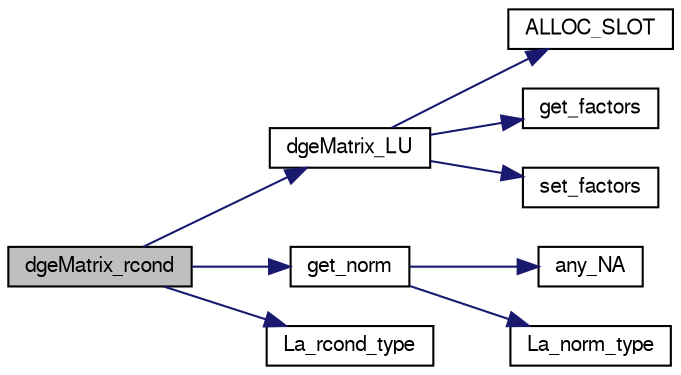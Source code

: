 digraph G
{
  edge [fontname="FreeSans",fontsize=10,labelfontname="FreeSans",labelfontsize=10];
  node [fontname="FreeSans",fontsize=10,shape=record];
  rankdir=LR;
  Node1 [label="dgeMatrix_rcond",height=0.2,width=0.4,color="black", fillcolor="grey75", style="filled" fontcolor="black"];
  Node1 -> Node2 [color="midnightblue",fontsize=10,style="solid",fontname="FreeSans"];
  Node2 [label="dgeMatrix_LU",height=0.2,width=0.4,color="black", fillcolor="white", style="filled",URL="$dgeMatrix_8c.html#b666ff2da2d98c91e4842dd563ac945f"];
  Node2 -> Node3 [color="midnightblue",fontsize=10,style="solid",fontname="FreeSans"];
  Node3 [label="ALLOC_SLOT",height=0.2,width=0.4,color="black", fillcolor="white", style="filled",URL="$Mutils_8h.html#f7f59236ca18ab52131cf71f4a7b0786",tooltip="Allocate an SEXP of given type and length, assign it as slot nm in the object, and..."];
  Node2 -> Node4 [color="midnightblue",fontsize=10,style="solid",fontname="FreeSans"];
  Node4 [label="get_factors",height=0.2,width=0.4,color="black", fillcolor="white", style="filled",URL="$Mutils_8c.html#c8a9910ab35d85d32c6801477c2e6622"];
  Node2 -> Node5 [color="midnightblue",fontsize=10,style="solid",fontname="FreeSans"];
  Node5 [label="set_factors",height=0.2,width=0.4,color="black", fillcolor="white", style="filled",URL="$Mutils_8c.html#cb9e30480c757f0c780a5d94853b7284"];
  Node1 -> Node6 [color="midnightblue",fontsize=10,style="solid",fontname="FreeSans"];
  Node6 [label="get_norm",height=0.2,width=0.4,color="black", fillcolor="white", style="filled",URL="$dgeMatrix_8c.html#18e14d832081c8d7d6df7bd2f9e390f9"];
  Node6 -> Node7 [color="midnightblue",fontsize=10,style="solid",fontname="FreeSans"];
  Node7 [label="any_NA",height=0.2,width=0.4,color="black", fillcolor="white", style="filled",URL="$Mutils_8h.html#83b5182165f4bf1e4cb7157ca23a0623",tooltip="Check if slot(obj, &quot;x&quot;) contains any NA (or NaN)."];
  Node6 -> Node8 [color="midnightblue",fontsize=10,style="solid",fontname="FreeSans"];
  Node8 [label="La_norm_type",height=0.2,width=0.4,color="black", fillcolor="white", style="filled",URL="$Mutils_8c.html#e83d110234906231be64768d898c866c"];
  Node1 -> Node9 [color="midnightblue",fontsize=10,style="solid",fontname="FreeSans"];
  Node9 [label="La_rcond_type",height=0.2,width=0.4,color="black", fillcolor="white", style="filled",URL="$Mutils_8c.html#646ee60a4fb346b69460858856a4a5a2"];
}

